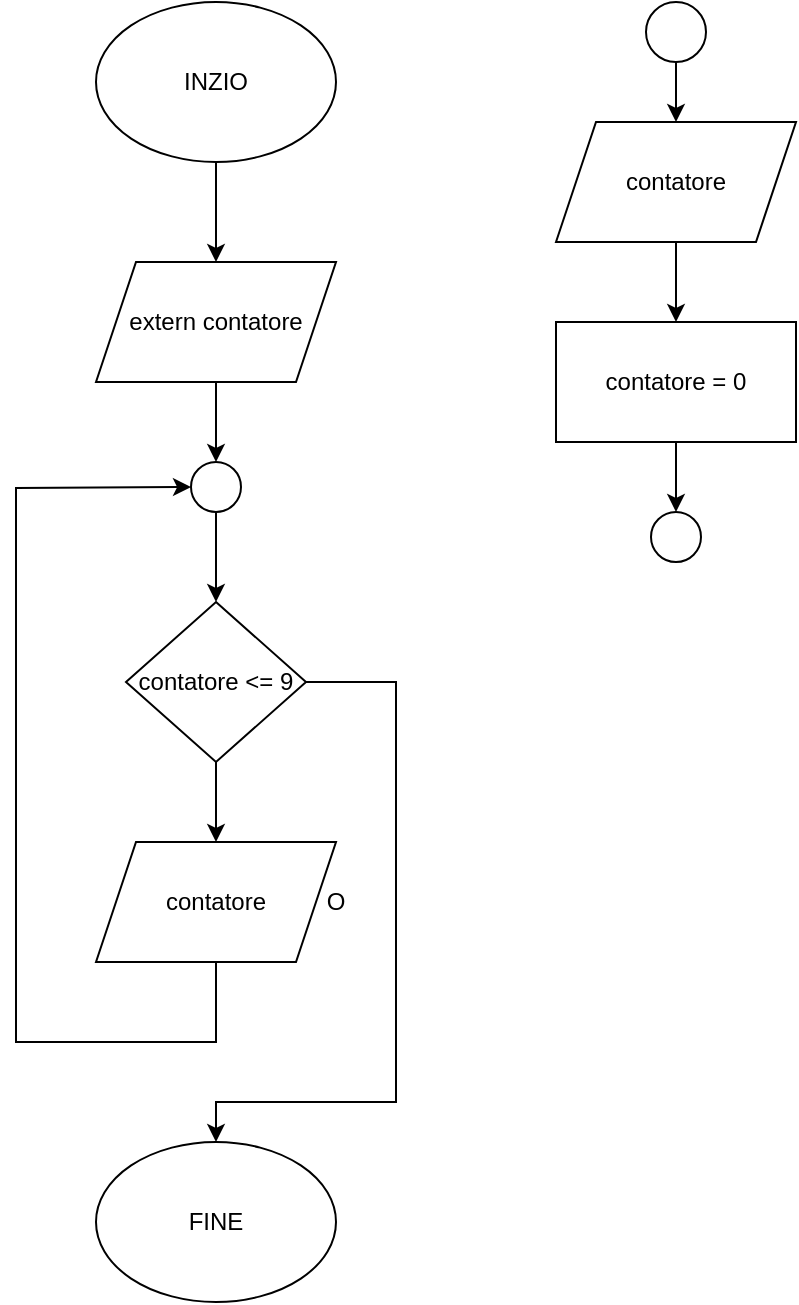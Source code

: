 <mxfile version="21.1.2" type="device">
  <diagram name="Pagina-1" id="EHUYnivXMKfs1W4l94hZ">
    <mxGraphModel dx="712" dy="835" grid="1" gridSize="10" guides="1" tooltips="1" connect="1" arrows="1" fold="1" page="1" pageScale="1" pageWidth="827" pageHeight="1169" math="0" shadow="0">
      <root>
        <mxCell id="0" />
        <mxCell id="1" parent="0" />
        <mxCell id="qeFMoO93NDbqYsShKZxp-1" value="INZIO" style="ellipse;whiteSpace=wrap;html=1;" vertex="1" parent="1">
          <mxGeometry x="200" y="120" width="120" height="80" as="geometry" />
        </mxCell>
        <mxCell id="qeFMoO93NDbqYsShKZxp-2" value="" style="endArrow=classic;html=1;rounded=0;exitX=0.5;exitY=1;exitDx=0;exitDy=0;entryX=0.5;entryY=0;entryDx=0;entryDy=0;" edge="1" parent="1" source="qeFMoO93NDbqYsShKZxp-1" target="qeFMoO93NDbqYsShKZxp-3">
          <mxGeometry width="50" height="50" relative="1" as="geometry">
            <mxPoint x="340" y="450" as="sourcePoint" />
            <mxPoint x="260" y="240" as="targetPoint" />
          </mxGeometry>
        </mxCell>
        <mxCell id="qeFMoO93NDbqYsShKZxp-3" value="extern contatore" style="shape=parallelogram;perimeter=parallelogramPerimeter;whiteSpace=wrap;html=1;fixedSize=1;" vertex="1" parent="1">
          <mxGeometry x="200" y="250" width="120" height="60" as="geometry" />
        </mxCell>
        <mxCell id="qeFMoO93NDbqYsShKZxp-4" value="" style="endArrow=classic;html=1;rounded=0;exitX=0.5;exitY=1;exitDx=0;exitDy=0;entryX=0.5;entryY=0;entryDx=0;entryDy=0;" edge="1" parent="1" source="qeFMoO93NDbqYsShKZxp-3" target="qeFMoO93NDbqYsShKZxp-6">
          <mxGeometry width="50" height="50" relative="1" as="geometry">
            <mxPoint x="340" y="450" as="sourcePoint" />
            <mxPoint x="260" y="350" as="targetPoint" />
          </mxGeometry>
        </mxCell>
        <mxCell id="qeFMoO93NDbqYsShKZxp-5" value="contatore &amp;lt;= 9" style="rhombus;whiteSpace=wrap;html=1;" vertex="1" parent="1">
          <mxGeometry x="215" y="420" width="90" height="80" as="geometry" />
        </mxCell>
        <mxCell id="qeFMoO93NDbqYsShKZxp-6" value="" style="ellipse;whiteSpace=wrap;html=1;aspect=fixed;" vertex="1" parent="1">
          <mxGeometry x="247.5" y="350" width="25" height="25" as="geometry" />
        </mxCell>
        <mxCell id="qeFMoO93NDbqYsShKZxp-7" value="" style="endArrow=classic;html=1;rounded=0;exitX=0.5;exitY=1;exitDx=0;exitDy=0;entryX=0.5;entryY=0;entryDx=0;entryDy=0;" edge="1" parent="1" source="qeFMoO93NDbqYsShKZxp-6" target="qeFMoO93NDbqYsShKZxp-5">
          <mxGeometry width="50" height="50" relative="1" as="geometry">
            <mxPoint x="340" y="450" as="sourcePoint" />
            <mxPoint x="390" y="400" as="targetPoint" />
          </mxGeometry>
        </mxCell>
        <mxCell id="qeFMoO93NDbqYsShKZxp-8" value="contatore" style="shape=parallelogram;perimeter=parallelogramPerimeter;whiteSpace=wrap;html=1;fixedSize=1;" vertex="1" parent="1">
          <mxGeometry x="200" y="540" width="120" height="60" as="geometry" />
        </mxCell>
        <mxCell id="qeFMoO93NDbqYsShKZxp-9" value="" style="endArrow=classic;html=1;rounded=0;exitX=0.5;exitY=1;exitDx=0;exitDy=0;entryX=0.5;entryY=0;entryDx=0;entryDy=0;" edge="1" parent="1" source="qeFMoO93NDbqYsShKZxp-5" target="qeFMoO93NDbqYsShKZxp-8">
          <mxGeometry width="50" height="50" relative="1" as="geometry">
            <mxPoint x="340" y="550" as="sourcePoint" />
            <mxPoint x="390" y="500" as="targetPoint" />
          </mxGeometry>
        </mxCell>
        <mxCell id="qeFMoO93NDbqYsShKZxp-10" value="O" style="text;html=1;strokeColor=none;fillColor=none;align=center;verticalAlign=middle;whiteSpace=wrap;rounded=0;" vertex="1" parent="1">
          <mxGeometry x="290" y="555" width="60" height="30" as="geometry" />
        </mxCell>
        <mxCell id="qeFMoO93NDbqYsShKZxp-11" value="" style="endArrow=classic;html=1;rounded=0;exitX=0.5;exitY=1;exitDx=0;exitDy=0;entryX=0;entryY=0.5;entryDx=0;entryDy=0;" edge="1" parent="1" source="qeFMoO93NDbqYsShKZxp-8" target="qeFMoO93NDbqYsShKZxp-6">
          <mxGeometry width="50" height="50" relative="1" as="geometry">
            <mxPoint x="340" y="550" as="sourcePoint" />
            <mxPoint x="130" y="590" as="targetPoint" />
            <Array as="points">
              <mxPoint x="260" y="640" />
              <mxPoint x="160" y="640" />
              <mxPoint x="160" y="363" />
            </Array>
          </mxGeometry>
        </mxCell>
        <mxCell id="qeFMoO93NDbqYsShKZxp-12" value="" style="endArrow=classic;html=1;rounded=0;exitX=1;exitY=0.5;exitDx=0;exitDy=0;entryX=0.5;entryY=0;entryDx=0;entryDy=0;" edge="1" parent="1" source="qeFMoO93NDbqYsShKZxp-5" target="qeFMoO93NDbqYsShKZxp-13">
          <mxGeometry width="50" height="50" relative="1" as="geometry">
            <mxPoint x="340" y="550" as="sourcePoint" />
            <mxPoint x="390" y="500" as="targetPoint" />
            <Array as="points">
              <mxPoint x="350" y="460" />
              <mxPoint x="350" y="670" />
              <mxPoint x="260" y="670" />
            </Array>
          </mxGeometry>
        </mxCell>
        <mxCell id="qeFMoO93NDbqYsShKZxp-13" value="FINE" style="ellipse;whiteSpace=wrap;html=1;" vertex="1" parent="1">
          <mxGeometry x="200" y="690" width="120" height="80" as="geometry" />
        </mxCell>
        <mxCell id="qeFMoO93NDbqYsShKZxp-14" value="" style="ellipse;whiteSpace=wrap;html=1;aspect=fixed;" vertex="1" parent="1">
          <mxGeometry x="475" y="120" width="30" height="30" as="geometry" />
        </mxCell>
        <mxCell id="qeFMoO93NDbqYsShKZxp-15" value="" style="endArrow=classic;html=1;rounded=0;exitX=0.5;exitY=1;exitDx=0;exitDy=0;entryX=0.5;entryY=0;entryDx=0;entryDy=0;" edge="1" parent="1" source="qeFMoO93NDbqYsShKZxp-14" target="qeFMoO93NDbqYsShKZxp-16">
          <mxGeometry width="50" height="50" relative="1" as="geometry">
            <mxPoint x="295" y="440" as="sourcePoint" />
            <mxPoint x="490" y="190" as="targetPoint" />
          </mxGeometry>
        </mxCell>
        <mxCell id="qeFMoO93NDbqYsShKZxp-16" value="contatore" style="shape=parallelogram;perimeter=parallelogramPerimeter;whiteSpace=wrap;html=1;fixedSize=1;" vertex="1" parent="1">
          <mxGeometry x="430" y="180" width="120" height="60" as="geometry" />
        </mxCell>
        <mxCell id="qeFMoO93NDbqYsShKZxp-17" value="contatore = 0" style="rounded=0;whiteSpace=wrap;html=1;" vertex="1" parent="1">
          <mxGeometry x="430" y="280" width="120" height="60" as="geometry" />
        </mxCell>
        <mxCell id="qeFMoO93NDbqYsShKZxp-18" value="" style="endArrow=classic;html=1;rounded=0;exitX=0.5;exitY=1;exitDx=0;exitDy=0;entryX=0.5;entryY=0;entryDx=0;entryDy=0;" edge="1" parent="1" source="qeFMoO93NDbqYsShKZxp-16" target="qeFMoO93NDbqYsShKZxp-17">
          <mxGeometry width="50" height="50" relative="1" as="geometry">
            <mxPoint x="490" y="250" as="sourcePoint" />
            <mxPoint x="490" y="300" as="targetPoint" />
          </mxGeometry>
        </mxCell>
        <mxCell id="qeFMoO93NDbqYsShKZxp-19" value="" style="endArrow=classic;html=1;rounded=0;exitX=0.5;exitY=1;exitDx=0;exitDy=0;" edge="1" parent="1" source="qeFMoO93NDbqYsShKZxp-17" target="qeFMoO93NDbqYsShKZxp-20">
          <mxGeometry width="50" height="50" relative="1" as="geometry">
            <mxPoint x="490" y="360" as="sourcePoint" />
            <mxPoint x="490" y="400" as="targetPoint" />
          </mxGeometry>
        </mxCell>
        <mxCell id="qeFMoO93NDbqYsShKZxp-20" value="" style="ellipse;whiteSpace=wrap;html=1;aspect=fixed;" vertex="1" parent="1">
          <mxGeometry x="477.5" y="375" width="25" height="25" as="geometry" />
        </mxCell>
      </root>
    </mxGraphModel>
  </diagram>
</mxfile>
